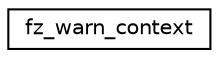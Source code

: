 digraph "Graphical Class Hierarchy"
{
 // LATEX_PDF_SIZE
  edge [fontname="Helvetica",fontsize="10",labelfontname="Helvetica",labelfontsize="10"];
  node [fontname="Helvetica",fontsize="10",shape=record];
  rankdir="LR";
  Node0 [label="fz_warn_context",height=0.2,width=0.4,color="black", fillcolor="white", style="filled",URL="$structfz__warn__context.html",tooltip=" "];
}
